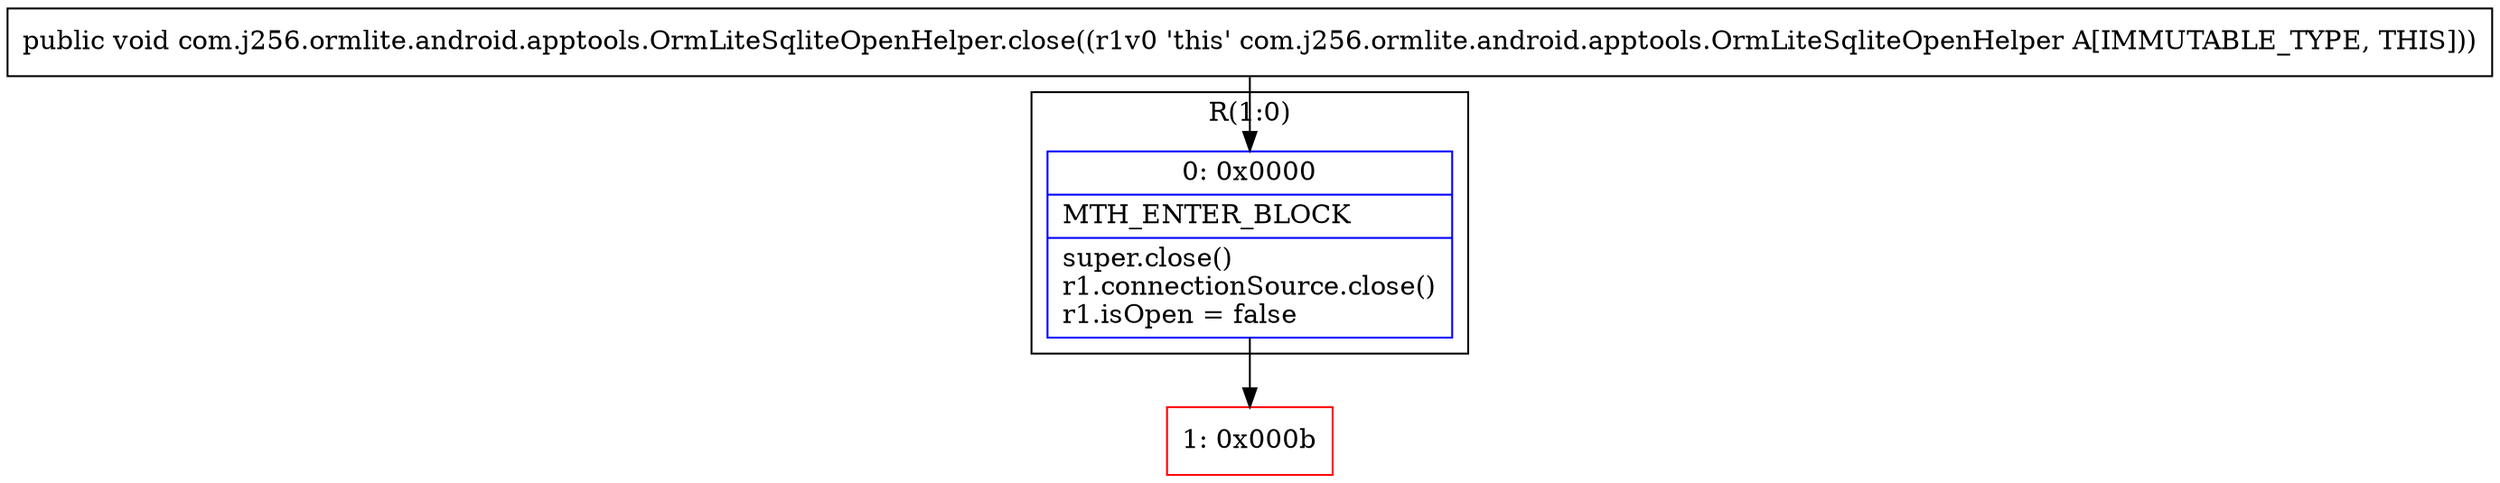 digraph "CFG forcom.j256.ormlite.android.apptools.OrmLiteSqliteOpenHelper.close()V" {
subgraph cluster_Region_2061078583 {
label = "R(1:0)";
node [shape=record,color=blue];
Node_0 [shape=record,label="{0\:\ 0x0000|MTH_ENTER_BLOCK\l|super.close()\lr1.connectionSource.close()\lr1.isOpen = false\l}"];
}
Node_1 [shape=record,color=red,label="{1\:\ 0x000b}"];
MethodNode[shape=record,label="{public void com.j256.ormlite.android.apptools.OrmLiteSqliteOpenHelper.close((r1v0 'this' com.j256.ormlite.android.apptools.OrmLiteSqliteOpenHelper A[IMMUTABLE_TYPE, THIS])) }"];
MethodNode -> Node_0;
Node_0 -> Node_1;
}

